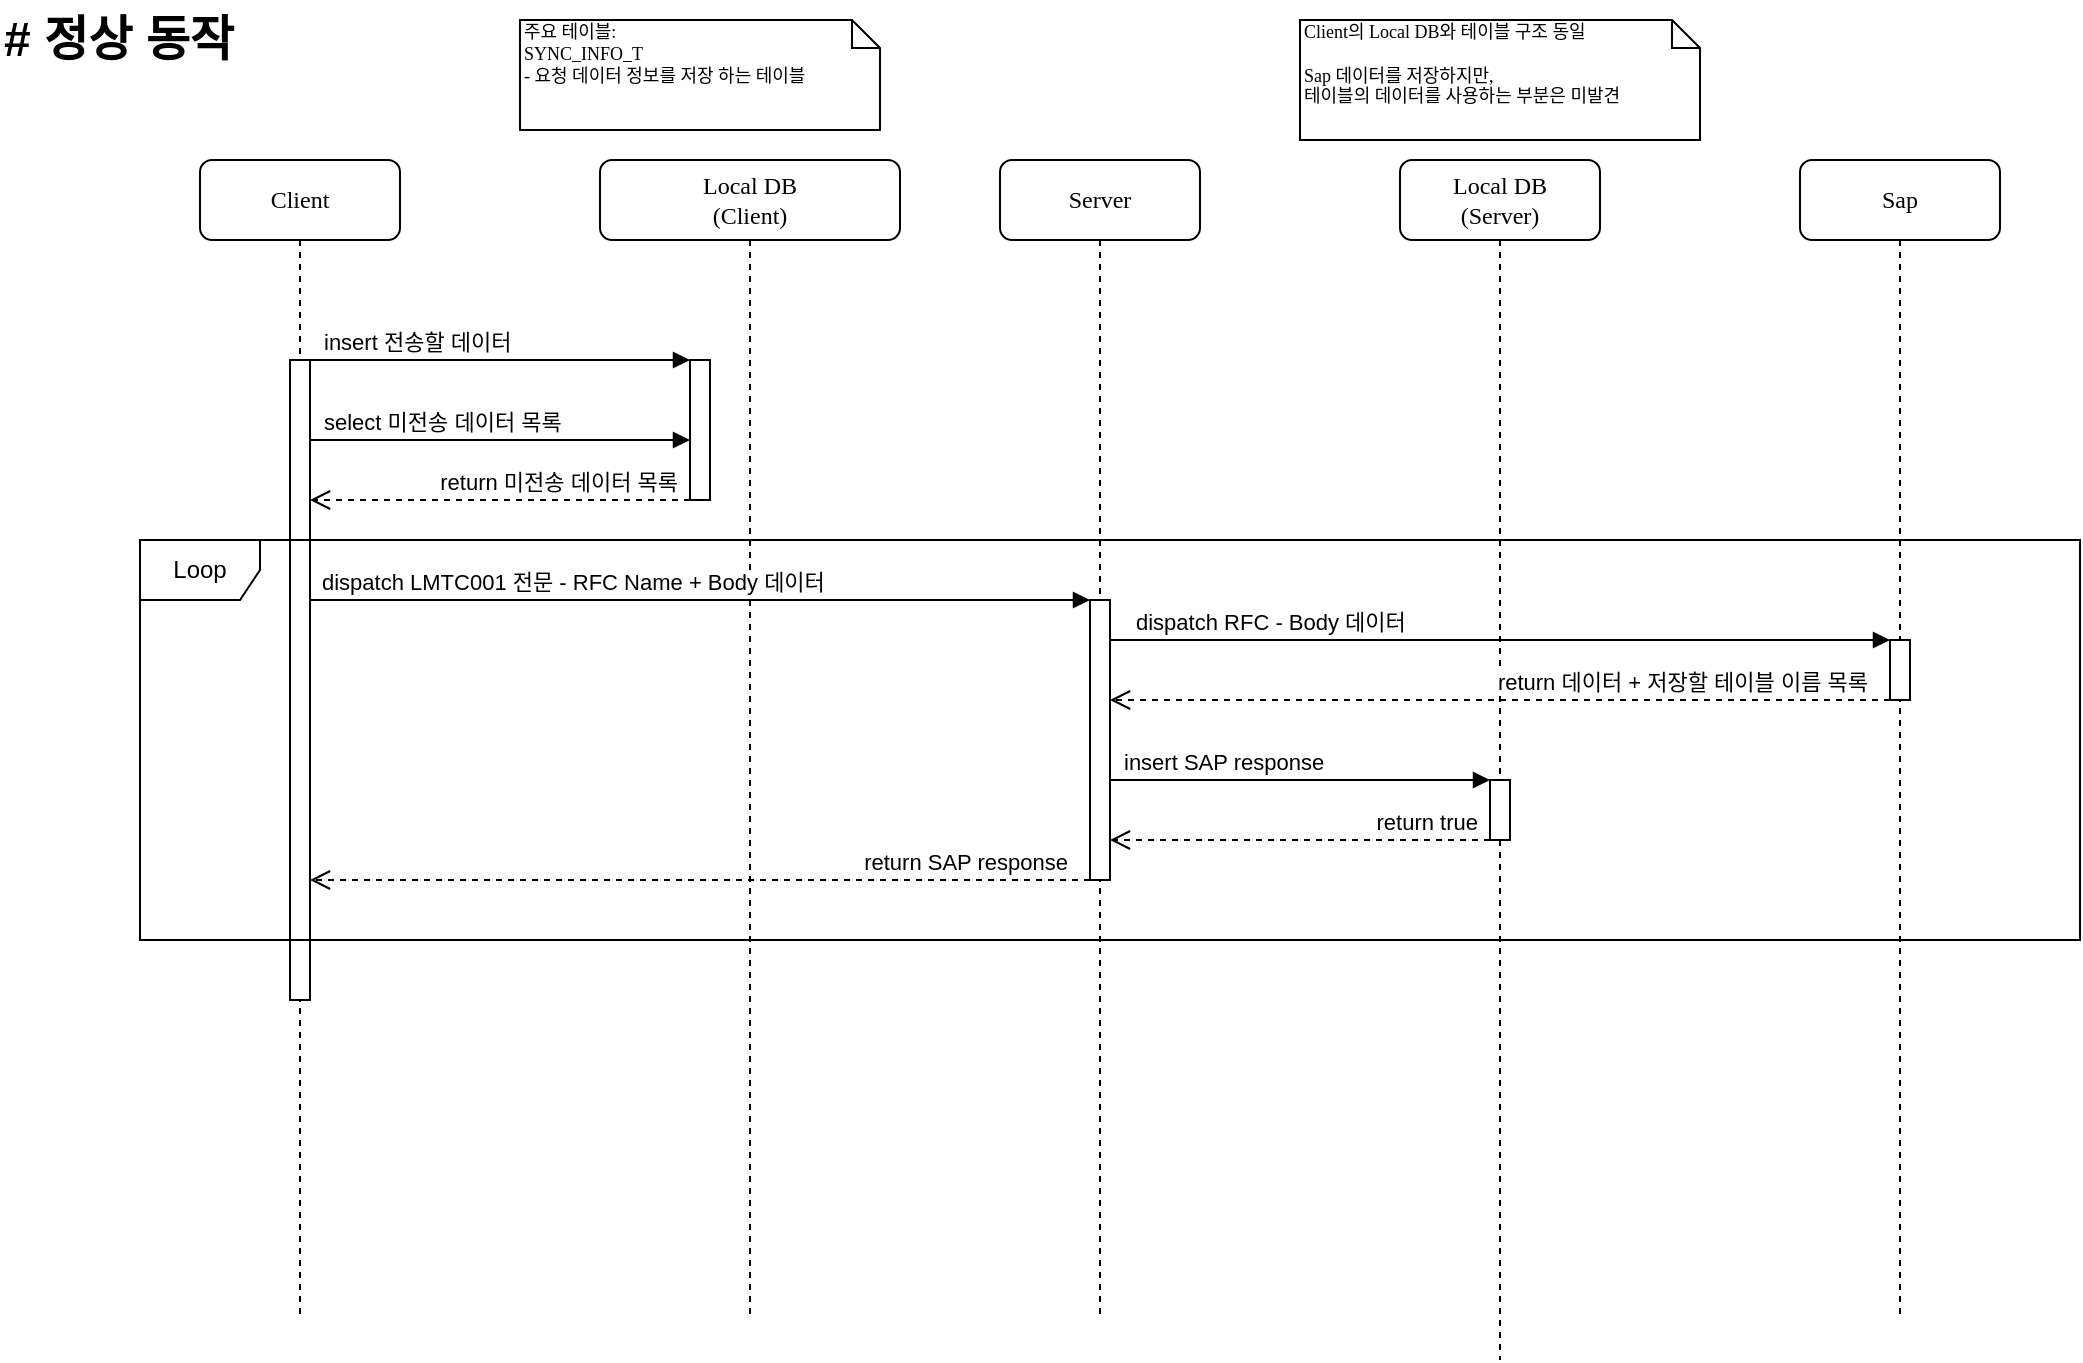 <mxfile version="21.1.0" type="github">
  <diagram name="Page-1" id="13e1069c-82ec-6db2-03f1-153e76fe0fe0">
    <mxGraphModel dx="1388" dy="803" grid="1" gridSize="10" guides="1" tooltips="1" connect="1" arrows="1" fold="1" page="1" pageScale="1" pageWidth="1100" pageHeight="850" background="none" math="0" shadow="0">
      <root>
        <mxCell id="0" />
        <mxCell id="1" parent="0" />
        <mxCell id="7baba1c4bc27f4b0-2" value="Local DB&lt;br&gt;(Client)" style="shape=umlLifeline;perimeter=lifelinePerimeter;whiteSpace=wrap;html=1;container=1;collapsible=0;recursiveResize=0;outlineConnect=0;rounded=1;shadow=0;comic=0;labelBackgroundColor=none;strokeWidth=1;fontFamily=Verdana;fontSize=12;align=center;" parent="1" vertex="1">
          <mxGeometry x="300" y="80" width="150" height="580" as="geometry" />
        </mxCell>
        <mxCell id="7baba1c4bc27f4b0-10" value="" style="html=1;points=[];perimeter=orthogonalPerimeter;rounded=0;shadow=0;comic=0;labelBackgroundColor=none;strokeWidth=1;fontFamily=Verdana;fontSize=12;align=center;" parent="7baba1c4bc27f4b0-2" vertex="1">
          <mxGeometry x="45" y="100" width="10" height="70" as="geometry" />
        </mxCell>
        <mxCell id="7baba1c4bc27f4b0-3" value="Server" style="shape=umlLifeline;perimeter=lifelinePerimeter;whiteSpace=wrap;html=1;container=1;collapsible=0;recursiveResize=0;outlineConnect=0;rounded=1;shadow=0;comic=0;labelBackgroundColor=none;strokeWidth=1;fontFamily=Verdana;fontSize=12;align=center;" parent="1" vertex="1">
          <mxGeometry x="500" y="80" width="100" height="580" as="geometry" />
        </mxCell>
        <mxCell id="7baba1c4bc27f4b0-13" value="" style="html=1;points=[];perimeter=orthogonalPerimeter;rounded=0;shadow=0;comic=0;labelBackgroundColor=none;strokeWidth=1;fontFamily=Verdana;fontSize=12;align=center;" parent="7baba1c4bc27f4b0-3" vertex="1">
          <mxGeometry x="45" y="220" width="10" height="140" as="geometry" />
        </mxCell>
        <mxCell id="7baba1c4bc27f4b0-4" value="Local DB&lt;br style=&quot;border-color: var(--border-color);&quot;&gt;(Server)" style="shape=umlLifeline;perimeter=lifelinePerimeter;whiteSpace=wrap;html=1;container=1;collapsible=0;recursiveResize=0;outlineConnect=0;rounded=1;shadow=0;comic=0;labelBackgroundColor=none;strokeWidth=1;fontFamily=Verdana;fontSize=12;align=center;" parent="1" vertex="1">
          <mxGeometry x="700" y="80" width="100" height="600" as="geometry" />
        </mxCell>
        <mxCell id="7baba1c4bc27f4b0-16" value="" style="html=1;points=[];perimeter=orthogonalPerimeter;rounded=0;shadow=0;comic=0;labelBackgroundColor=none;strokeWidth=1;fontFamily=Verdana;fontSize=12;align=center;" parent="7baba1c4bc27f4b0-4" vertex="1">
          <mxGeometry x="45" y="310" width="10" height="30" as="geometry" />
        </mxCell>
        <mxCell id="7baba1c4bc27f4b0-5" value="Sap" style="shape=umlLifeline;perimeter=lifelinePerimeter;whiteSpace=wrap;html=1;container=1;collapsible=0;recursiveResize=0;outlineConnect=0;rounded=1;shadow=0;comic=0;labelBackgroundColor=none;strokeWidth=1;fontFamily=Verdana;fontSize=12;align=center;" parent="1" vertex="1">
          <mxGeometry x="900" y="80" width="100" height="580" as="geometry" />
        </mxCell>
        <mxCell id="7baba1c4bc27f4b0-19" value="" style="html=1;points=[];perimeter=orthogonalPerimeter;rounded=0;shadow=0;comic=0;labelBackgroundColor=none;strokeWidth=1;fontFamily=Verdana;fontSize=12;align=center;" parent="7baba1c4bc27f4b0-5" vertex="1">
          <mxGeometry x="45" y="240" width="10" height="30" as="geometry" />
        </mxCell>
        <mxCell id="7baba1c4bc27f4b0-8" value="Client" style="shape=umlLifeline;perimeter=lifelinePerimeter;whiteSpace=wrap;html=1;container=1;collapsible=0;recursiveResize=0;outlineConnect=0;rounded=1;shadow=0;comic=0;labelBackgroundColor=none;strokeWidth=1;fontFamily=Verdana;fontSize=12;align=center;" parent="1" vertex="1">
          <mxGeometry x="100" y="80" width="100" height="580" as="geometry" />
        </mxCell>
        <mxCell id="7baba1c4bc27f4b0-9" value="" style="html=1;points=[];perimeter=orthogonalPerimeter;rounded=0;shadow=0;comic=0;labelBackgroundColor=none;strokeWidth=1;fontFamily=Verdana;fontSize=12;align=center;" parent="7baba1c4bc27f4b0-8" vertex="1">
          <mxGeometry x="45" y="100" width="10" height="320" as="geometry" />
        </mxCell>
        <mxCell id="7baba1c4bc27f4b0-41" value="주요 테이블:&lt;br style=&quot;font-size: 9px;&quot;&gt;SYNC_INFO_T&lt;br&gt;- 요청 데이터 정보를 저장 하는 테이블" style="shape=note;whiteSpace=wrap;html=1;size=14;verticalAlign=top;align=left;spacingTop=-6;rounded=0;shadow=0;comic=0;labelBackgroundColor=none;strokeWidth=1;fontFamily=Verdana;fontSize=9;" parent="1" vertex="1">
          <mxGeometry x="260" y="10" width="180" height="55" as="geometry" />
        </mxCell>
        <mxCell id="7baba1c4bc27f4b0-42" value="Client의 Local DB와 테이블 구조 동일&lt;br&gt;&lt;br&gt;Sap 데이터를 저장하지만,&lt;br style=&quot;font-size: 9px;&quot;&gt;테이블의 데이터를 사용하는 부분은 미발견&lt;br style=&quot;font-size: 9px;&quot;&gt;" style="shape=note;whiteSpace=wrap;html=1;size=14;verticalAlign=top;align=left;spacingTop=-6;rounded=0;shadow=0;comic=0;labelBackgroundColor=none;strokeWidth=1;fontFamily=Verdana;fontSize=9;" parent="1" vertex="1">
          <mxGeometry x="650" y="10" width="200" height="60" as="geometry" />
        </mxCell>
        <mxCell id="J-QSnM_BqVcyyCU5msKF-3" value="# 정상 동작" style="text;html=1;strokeColor=none;fillColor=none;align=left;verticalAlign=middle;whiteSpace=wrap;rounded=0;fontStyle=1;fontSize=24;fontFamily=Helvetica;" vertex="1" parent="1">
          <mxGeometry width="280" height="40" as="geometry" />
        </mxCell>
        <mxCell id="J-QSnM_BqVcyyCU5msKF-4" value="insert 전송할 데이터" style="html=1;verticalAlign=bottom;endArrow=block;edgeStyle=elbowEdgeStyle;elbow=vertical;curved=0;rounded=0;align=left;" edge="1" parent="1" source="7baba1c4bc27f4b0-9" target="7baba1c4bc27f4b0-10">
          <mxGeometry x="-0.947" width="80" relative="1" as="geometry">
            <mxPoint x="500" y="320" as="sourcePoint" />
            <mxPoint x="320" y="308" as="targetPoint" />
            <Array as="points">
              <mxPoint x="300" y="180" />
              <mxPoint x="300" y="160" />
            </Array>
            <mxPoint as="offset" />
          </mxGeometry>
        </mxCell>
        <mxCell id="J-QSnM_BqVcyyCU5msKF-7" value="select 미전송 데이터 목록" style="html=1;verticalAlign=bottom;endArrow=block;edgeStyle=elbowEdgeStyle;elbow=vertical;curved=0;rounded=0;align=left;" edge="1" parent="1" source="7baba1c4bc27f4b0-9" target="7baba1c4bc27f4b0-10">
          <mxGeometry x="-0.947" width="80" relative="1" as="geometry">
            <mxPoint x="165" y="220" as="sourcePoint" />
            <mxPoint x="355" y="220" as="targetPoint" />
            <Array as="points">
              <mxPoint x="310" y="220" />
              <mxPoint x="310" y="200" />
            </Array>
            <mxPoint as="offset" />
          </mxGeometry>
        </mxCell>
        <mxCell id="J-QSnM_BqVcyyCU5msKF-8" value="return 미전송 데이터 목록" style="html=1;verticalAlign=bottom;endArrow=open;dashed=1;endSize=8;edgeStyle=elbowEdgeStyle;elbow=vertical;curved=0;rounded=0;align=right;" edge="1" parent="1" source="7baba1c4bc27f4b0-10" target="7baba1c4bc27f4b0-9">
          <mxGeometry x="-0.947" relative="1" as="geometry">
            <mxPoint x="270" y="249.58" as="sourcePoint" />
            <mxPoint x="190" y="249.58" as="targetPoint" />
            <Array as="points">
              <mxPoint x="200" y="250" />
            </Array>
            <mxPoint as="offset" />
          </mxGeometry>
        </mxCell>
        <mxCell id="J-QSnM_BqVcyyCU5msKF-9" value="dispatch LMTC001 전문 - RFC Name + Body 데이터" style="html=1;verticalAlign=bottom;endArrow=block;edgeStyle=elbowEdgeStyle;elbow=vertical;curved=0;rounded=0;align=left;" edge="1" parent="1" source="7baba1c4bc27f4b0-9" target="7baba1c4bc27f4b0-13">
          <mxGeometry x="-0.983" width="80" relative="1" as="geometry">
            <mxPoint x="210" y="300" as="sourcePoint" />
            <mxPoint x="710" y="300" as="targetPoint" />
            <Array as="points">
              <mxPoint x="440" y="300" />
              <mxPoint x="315" y="279.58" />
            </Array>
            <mxPoint as="offset" />
          </mxGeometry>
        </mxCell>
        <mxCell id="J-QSnM_BqVcyyCU5msKF-11" value="dispatch RFC - Body 데이터" style="html=1;verticalAlign=bottom;endArrow=block;edgeStyle=elbowEdgeStyle;elbow=vertical;curved=0;rounded=0;align=left;" edge="1" parent="1" source="7baba1c4bc27f4b0-13" target="7baba1c4bc27f4b0-19">
          <mxGeometry x="-0.947" width="80" relative="1" as="geometry">
            <mxPoint x="760" y="320" as="sourcePoint" />
            <mxPoint x="930" y="320" as="targetPoint" />
            <Array as="points">
              <mxPoint x="890" y="320" />
              <mxPoint x="915" y="300" />
            </Array>
            <mxPoint as="offset" />
          </mxGeometry>
        </mxCell>
        <mxCell id="J-QSnM_BqVcyyCU5msKF-12" value="return 데이터 + 저장할 테이블 이름 목록" style="html=1;verticalAlign=bottom;endArrow=open;dashed=1;endSize=8;edgeStyle=elbowEdgeStyle;elbow=vertical;curved=0;rounded=0;align=right;" edge="1" parent="1" source="7baba1c4bc27f4b0-19" target="7baba1c4bc27f4b0-13">
          <mxGeometry x="-0.947" relative="1" as="geometry">
            <mxPoint x="950" y="350" as="sourcePoint" />
            <mxPoint x="760" y="350" as="targetPoint" />
            <Array as="points">
              <mxPoint x="805" y="350" />
            </Array>
            <mxPoint as="offset" />
          </mxGeometry>
        </mxCell>
        <mxCell id="J-QSnM_BqVcyyCU5msKF-15" value="insert SAP response" style="html=1;verticalAlign=bottom;endArrow=block;edgeStyle=elbowEdgeStyle;elbow=vertical;curved=0;rounded=0;align=left;" edge="1" parent="1" source="7baba1c4bc27f4b0-13" target="7baba1c4bc27f4b0-16">
          <mxGeometry x="-0.946" width="80" relative="1" as="geometry">
            <mxPoint x="565" y="390" as="sourcePoint" />
            <mxPoint x="740" y="390" as="targetPoint" />
            <Array as="points">
              <mxPoint x="710" y="390" />
              <mxPoint x="710" y="370" />
            </Array>
            <mxPoint as="offset" />
          </mxGeometry>
        </mxCell>
        <mxCell id="J-QSnM_BqVcyyCU5msKF-16" value="return true" style="html=1;verticalAlign=bottom;endArrow=open;dashed=1;endSize=8;edgeStyle=elbowEdgeStyle;elbow=vertical;curved=0;rounded=0;align=right;" edge="1" parent="1" source="7baba1c4bc27f4b0-16" target="7baba1c4bc27f4b0-13">
          <mxGeometry x="-0.947" relative="1" as="geometry">
            <mxPoint x="730" y="420" as="sourcePoint" />
            <mxPoint x="580" y="420" as="targetPoint" />
            <Array as="points">
              <mxPoint x="610" y="420" />
            </Array>
            <mxPoint as="offset" />
          </mxGeometry>
        </mxCell>
        <mxCell id="J-QSnM_BqVcyyCU5msKF-17" value="return SAP response" style="html=1;verticalAlign=bottom;endArrow=open;dashed=1;endSize=8;edgeStyle=elbowEdgeStyle;elbow=vertical;curved=0;rounded=0;align=right;" edge="1" parent="1" source="7baba1c4bc27f4b0-13" target="7baba1c4bc27f4b0-9">
          <mxGeometry x="-0.947" relative="1" as="geometry">
            <mxPoint x="510" y="440" as="sourcePoint" />
            <mxPoint x="320" y="440" as="targetPoint" />
            <Array as="points">
              <mxPoint x="220" y="440" />
            </Array>
            <mxPoint as="offset" />
          </mxGeometry>
        </mxCell>
        <mxCell id="J-QSnM_BqVcyyCU5msKF-20" value="Loop" style="shape=umlFrame;whiteSpace=wrap;html=1;pointerEvents=0;" vertex="1" parent="1">
          <mxGeometry x="70" y="270" width="970" height="200" as="geometry" />
        </mxCell>
      </root>
    </mxGraphModel>
  </diagram>
</mxfile>

